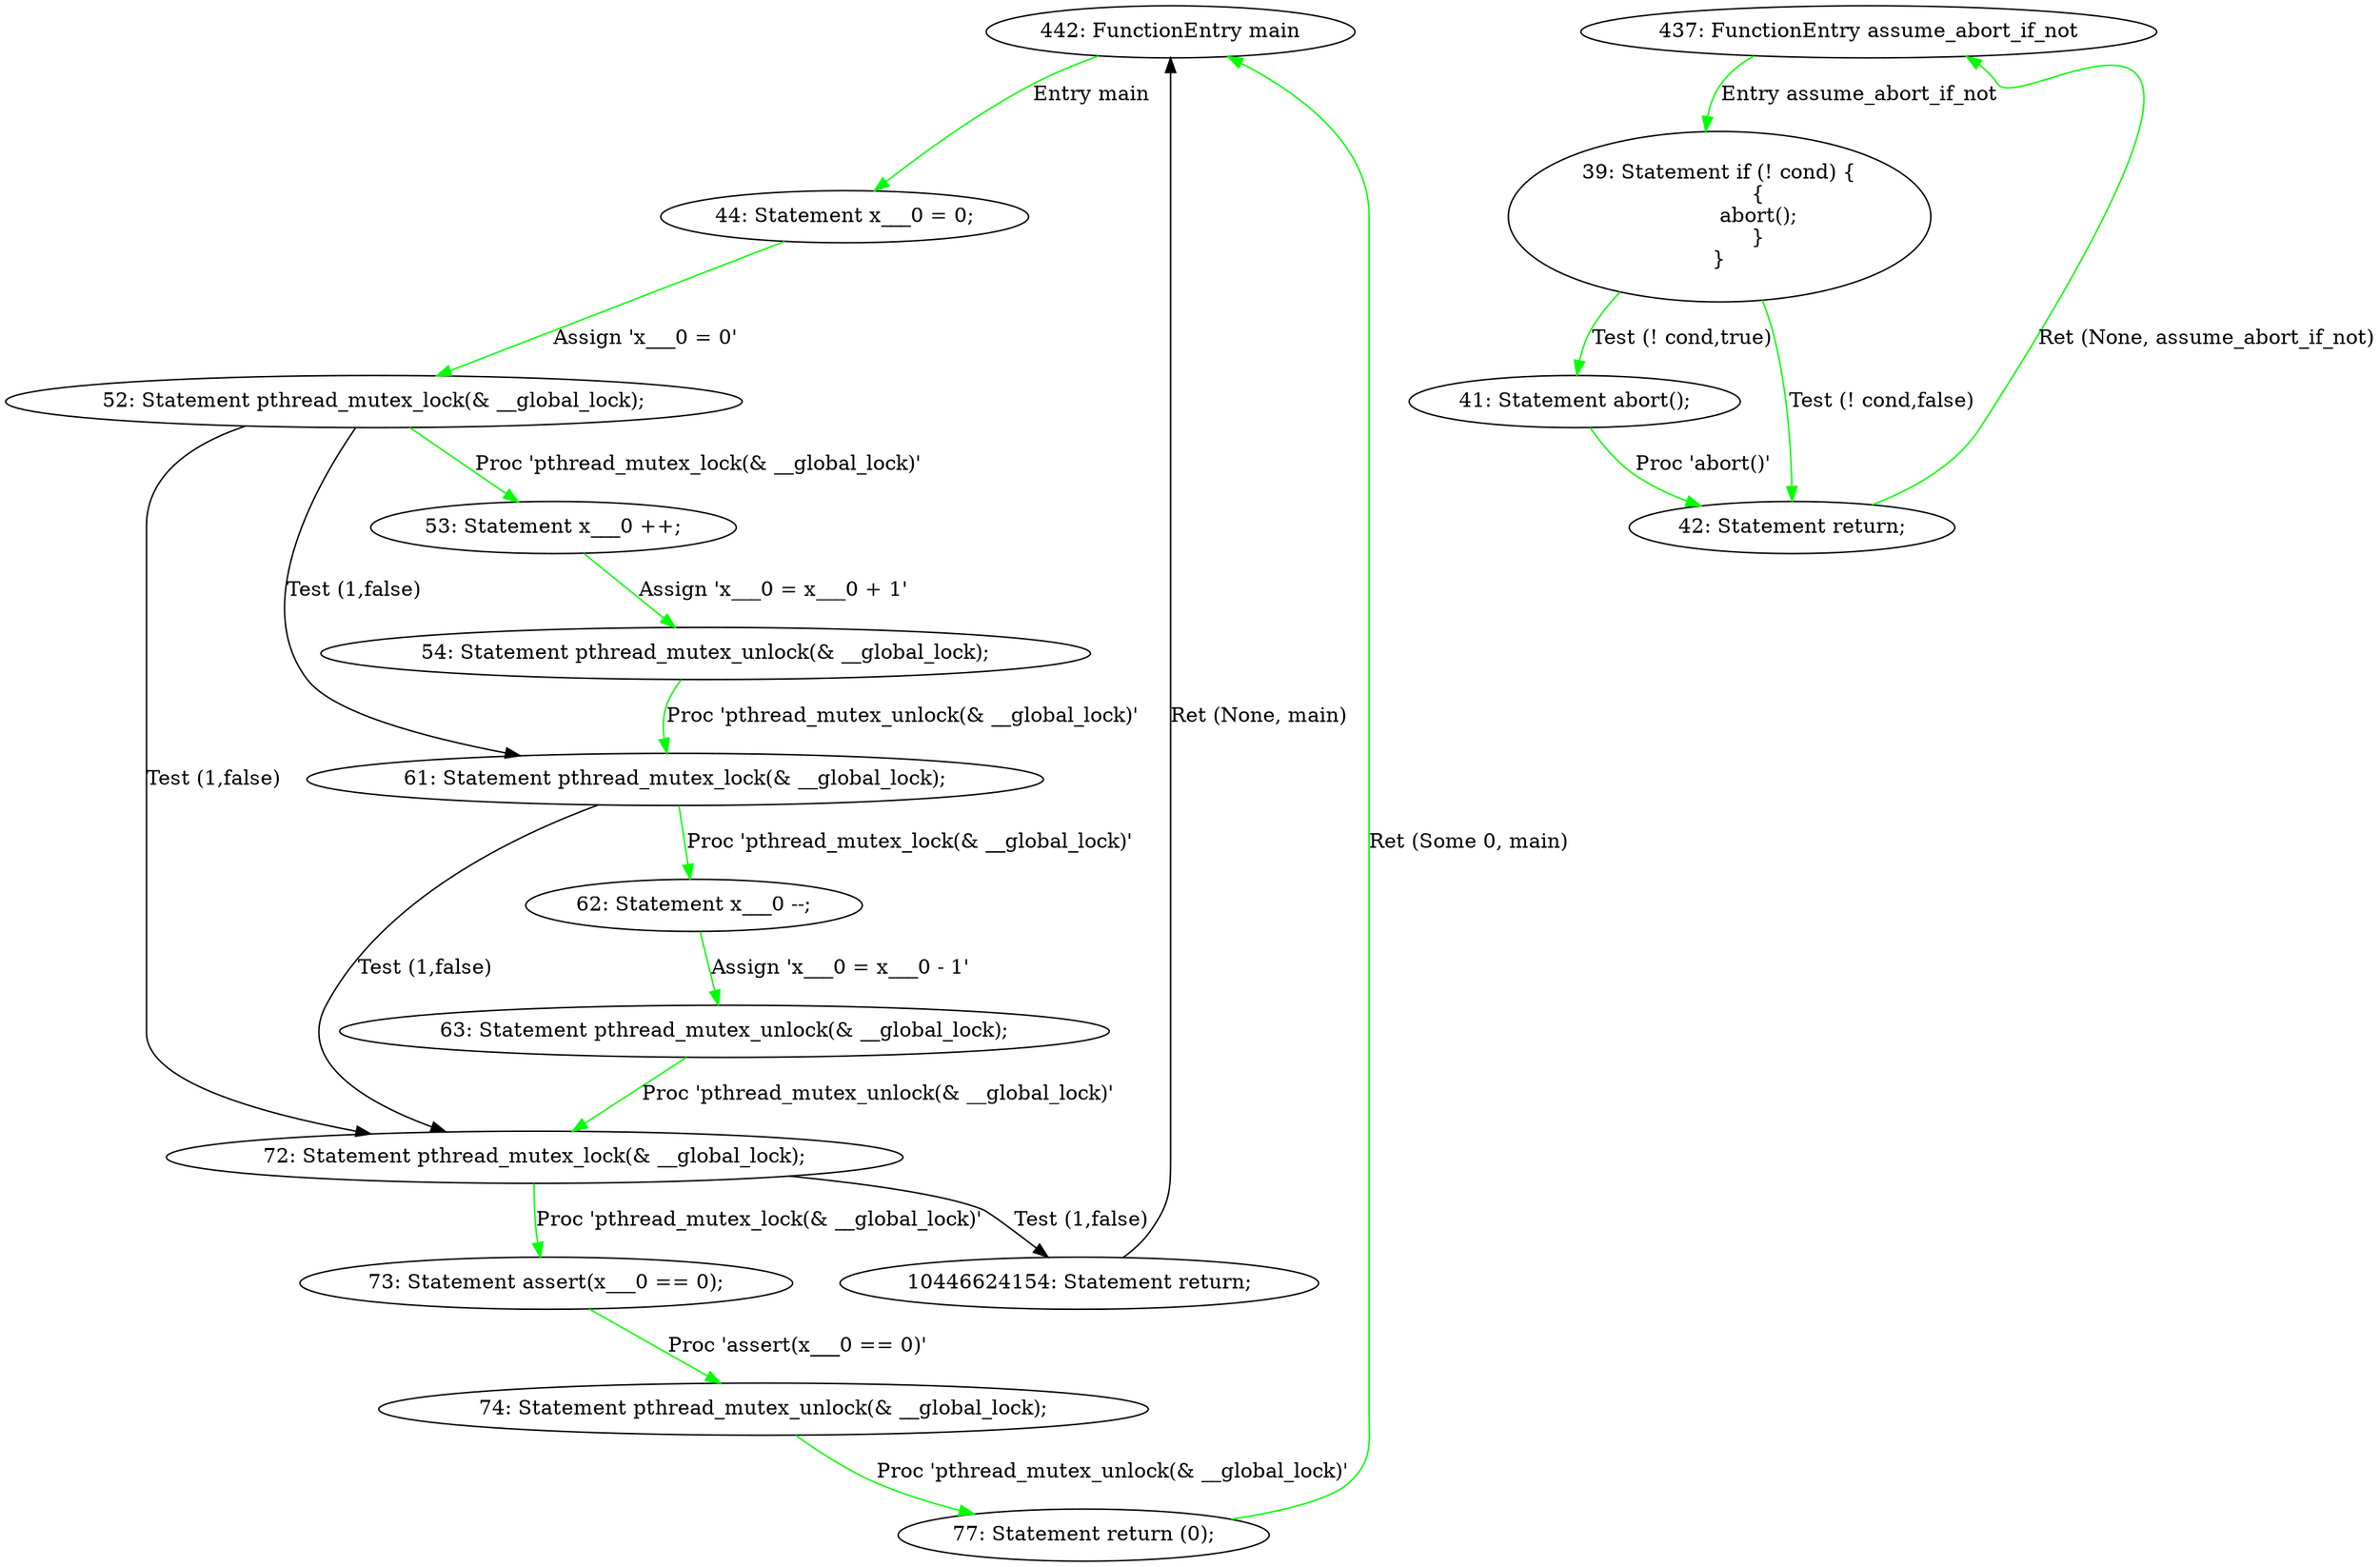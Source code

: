 digraph cfg {
442 -> 44 [ label = "Entry main", color = "green" ];
442[label="442: FunctionEntry main"];
44 -> 52 [ label = "Assign 'x___0 = 0' ", color = "green" ];
44[label="44: Statement x___0 = 0;"];
52 -> 72 [ label = "Test (1,false)", color = "black" ];
52[label="52: Statement pthread_mutex_lock(& __global_lock);"];
52 -> 61 [ label = "Test (1,false)", color = "black" ];
52[label="52: Statement pthread_mutex_lock(& __global_lock);"];
52 -> 53 [ label = "Proc 'pthread_mutex_lock(& __global_lock)'", color = "green" ];
52[label="52: Statement pthread_mutex_lock(& __global_lock);"];
72 -> 10446624154 [ label = "Test (1,false)", color = "black" ];
72[label="72: Statement pthread_mutex_lock(& __global_lock);"];
72 -> 73 [ label = "Proc 'pthread_mutex_lock(& __global_lock)'", color = "green" ];
72[label="72: Statement pthread_mutex_lock(& __global_lock);"];
10446624154 -> 442 [ label = "Ret (None, main)", color = "black" ];
10446624154[label="10446624154: Statement return;"];
73 -> 74 [ label = "Proc 'assert(x___0 == 0)'", color = "green" ];
73[label="73: Statement assert(x___0 == 0);"];
74 -> 77 [ label = "Proc 'pthread_mutex_unlock(& __global_lock)'", color = "green" ];
74[label="74: Statement pthread_mutex_unlock(& __global_lock);"];
77 -> 442 [ label = "Ret (Some 0, main)", color = "green" ];
77[label="77: Statement return (0);"];
61 -> 72 [ label = "Test (1,false)", color = "black" ];
61[label="61: Statement pthread_mutex_lock(& __global_lock);"];
61 -> 62 [ label = "Proc 'pthread_mutex_lock(& __global_lock)'", color = "green" ];
61[label="61: Statement pthread_mutex_lock(& __global_lock);"];
62 -> 63 [ label = "Assign 'x___0 = x___0 - 1' ", color = "green" ];
62[label="62: Statement x___0 --;"];
63 -> 72 [ label = "Proc 'pthread_mutex_unlock(& __global_lock)'", color = "green" ];
63[label="63: Statement pthread_mutex_unlock(& __global_lock);"];
53 -> 54 [ label = "Assign 'x___0 = x___0 + 1' ", color = "green" ];
53[label="53: Statement x___0 ++;"];
54 -> 61 [ label = "Proc 'pthread_mutex_unlock(& __global_lock)'", color = "green" ];
54[label="54: Statement pthread_mutex_unlock(& __global_lock);"];
437 -> 39 [ label = "Entry assume_abort_if_not", color = "green" ];
437[label="437: FunctionEntry assume_abort_if_not"];
39 -> 41 [ label = "Test (! cond,true)", color = "green" ];
39[label="39: Statement if (! cond) {
            {
            abort();
            }
}"];
39 -> 42 [ label = "Test (! cond,false)", color = "green" ];
39[label="39: Statement if (! cond) {
            {
            abort();
            }
}"];
41 -> 42 [ label = "Proc 'abort()'", color = "green" ];
41[label="41: Statement abort();"];
42 -> 437 [ label = "Ret (None, assume_abort_if_not)", color = "green" ];
42[label="42: Statement return;"];
}